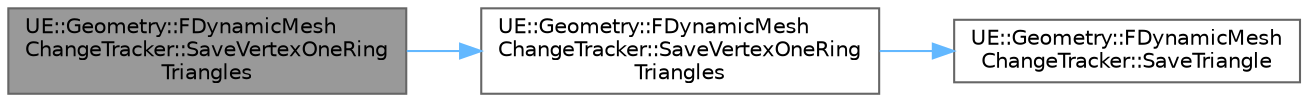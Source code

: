 digraph "UE::Geometry::FDynamicMeshChangeTracker::SaveVertexOneRingTriangles"
{
 // INTERACTIVE_SVG=YES
 // LATEX_PDF_SIZE
  bgcolor="transparent";
  edge [fontname=Helvetica,fontsize=10,labelfontname=Helvetica,labelfontsize=10];
  node [fontname=Helvetica,fontsize=10,shape=box,height=0.2,width=0.4];
  rankdir="LR";
  Node1 [id="Node000001",label="UE::Geometry::FDynamicMesh\lChangeTracker::SaveVertexOneRing\lTriangles",height=0.2,width=0.4,color="gray40", fillcolor="grey60", style="filled", fontcolor="black",tooltip="Save necessary information about a set of triangles in one-rings of a set of vertices."];
  Node1 -> Node2 [id="edge1_Node000001_Node000002",color="steelblue1",style="solid",tooltip=" "];
  Node2 [id="Node000002",label="UE::Geometry::FDynamicMesh\lChangeTracker::SaveVertexOneRing\lTriangles",height=0.2,width=0.4,color="grey40", fillcolor="white", style="filled",URL="$d9/d9b/classUE_1_1Geometry_1_1FDynamicMeshChangeTracker.html#aa469341382c020590267e81cf024df12",tooltip="Save necessary information about a set of triangles in one-ring of a vertex."];
  Node2 -> Node3 [id="edge2_Node000002_Node000003",color="steelblue1",style="solid",tooltip=" "];
  Node3 [id="Node000003",label="UE::Geometry::FDynamicMesh\lChangeTracker::SaveTriangle",height=0.2,width=0.4,color="grey40", fillcolor="white", style="filled",URL="$d9/d9b/classUE_1_1Geometry_1_1FDynamicMeshChangeTracker.html#a08b29f0acb19c91a03ac93509ede4013",tooltip="Save necessary information about a triangle before it is modified."];
}
